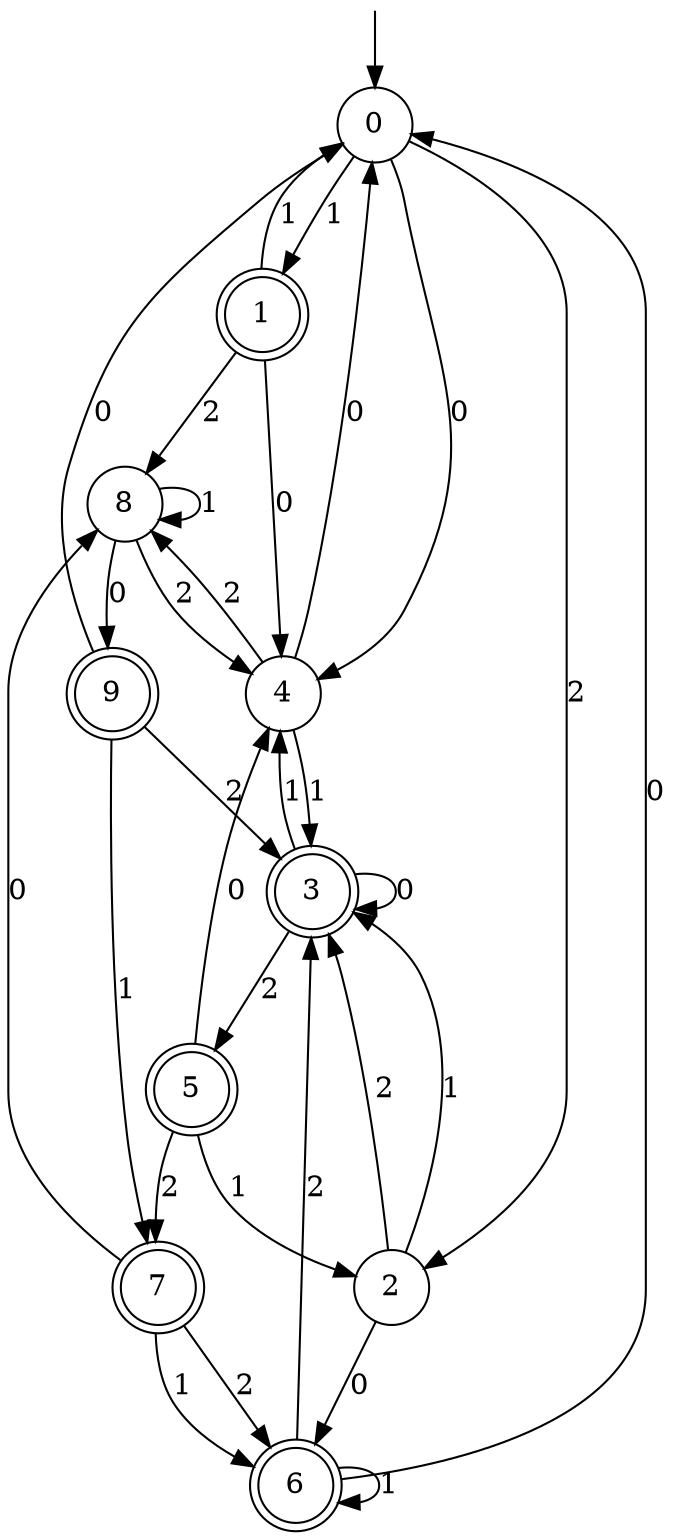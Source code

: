 digraph g {

	s0 [shape="circle" label="0"];
	s1 [shape="doublecircle" label="1"];
	s2 [shape="circle" label="2"];
	s3 [shape="doublecircle" label="3"];
	s4 [shape="circle" label="4"];
	s5 [shape="doublecircle" label="5"];
	s6 [shape="doublecircle" label="6"];
	s7 [shape="doublecircle" label="7"];
	s8 [shape="circle" label="8"];
	s9 [shape="doublecircle" label="9"];
	s0 -> s4 [label="0"];
	s0 -> s1 [label="1"];
	s0 -> s2 [label="2"];
	s1 -> s4 [label="0"];
	s1 -> s0 [label="1"];
	s1 -> s8 [label="2"];
	s2 -> s6 [label="0"];
	s2 -> s3 [label="1"];
	s2 -> s3 [label="2"];
	s3 -> s3 [label="0"];
	s3 -> s4 [label="1"];
	s3 -> s5 [label="2"];
	s4 -> s0 [label="0"];
	s4 -> s3 [label="1"];
	s4 -> s8 [label="2"];
	s5 -> s4 [label="0"];
	s5 -> s2 [label="1"];
	s5 -> s7 [label="2"];
	s6 -> s0 [label="0"];
	s6 -> s6 [label="1"];
	s6 -> s3 [label="2"];
	s7 -> s8 [label="0"];
	s7 -> s6 [label="1"];
	s7 -> s6 [label="2"];
	s8 -> s9 [label="0"];
	s8 -> s8 [label="1"];
	s8 -> s4 [label="2"];
	s9 -> s0 [label="0"];
	s9 -> s7 [label="1"];
	s9 -> s3 [label="2"];

__start0 [label="" shape="none" width="0" height="0"];
__start0 -> s0;

}
